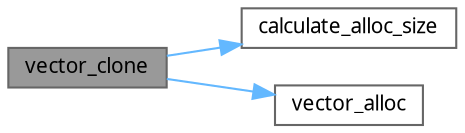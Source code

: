 digraph "vector_clone"
{
 // INTERACTIVE_SVG=YES
 // LATEX_PDF_SIZE
  bgcolor="transparent";
  edge [fontname=Mononoki,fontsize=10,labelfontname=Mononoki,labelfontsize=10];
  node [fontname=Mononoki,fontsize=10,shape=box,height=0.2,width=0.4];
  rankdir="LR";
  Node1 [id="Node000001",label="vector_clone",height=0.2,width=0.4,color="gray40", fillcolor="grey60", style="filled", fontcolor="black",tooltip="Duplicate vector."];
  Node1 -> Node2 [id="edge1_Node000001_Node000002",color="steelblue1",style="solid",tooltip=" "];
  Node2 [id="Node000002",label="calculate_alloc_size",height=0.2,width=0.4,color="grey40", fillcolor="white", style="filled",URL="$vector_8c.html#a50c131cdbcfc769f4bbe9a68912207ca",tooltip=" "];
  Node1 -> Node3 [id="edge2_Node000001_Node000003",color="steelblue1",style="solid",tooltip=" "];
  Node3 [id="Node000003",label="vector_alloc",height=0.2,width=0.4,color="grey40", fillcolor="white", style="filled",URL="$group__Allocation.html#gac06d4923e85171dfa1e3fae4f141b658",tooltip="Allocates memory chunk of alloc_size."];
}

